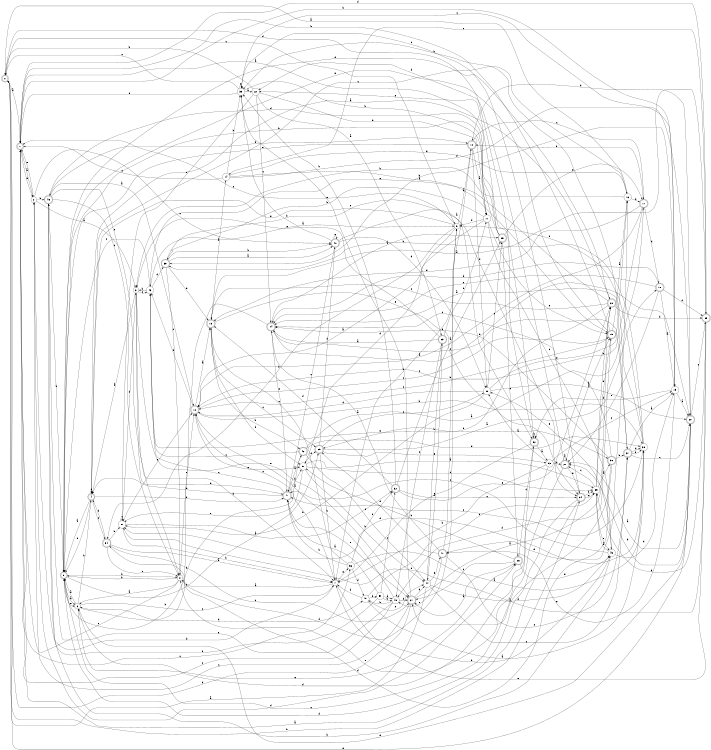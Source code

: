 digraph n46_8 {
__start0 [label="" shape="none"];

rankdir=LR;
size="8,5";

s0 [style="rounded,filled", color="black", fillcolor="white" shape="doublecircle", label="0"];
s1 [style="rounded,filled", color="black", fillcolor="white" shape="doublecircle", label="1"];
s2 [style="filled", color="black", fillcolor="white" shape="circle", label="2"];
s3 [style="filled", color="black", fillcolor="white" shape="circle", label="3"];
s4 [style="rounded,filled", color="black", fillcolor="white" shape="doublecircle", label="4"];
s5 [style="rounded,filled", color="black", fillcolor="white" shape="doublecircle", label="5"];
s6 [style="filled", color="black", fillcolor="white" shape="circle", label="6"];
s7 [style="filled", color="black", fillcolor="white" shape="circle", label="7"];
s8 [style="filled", color="black", fillcolor="white" shape="circle", label="8"];
s9 [style="filled", color="black", fillcolor="white" shape="circle", label="9"];
s10 [style="rounded,filled", color="black", fillcolor="white" shape="doublecircle", label="10"];
s11 [style="filled", color="black", fillcolor="white" shape="circle", label="11"];
s12 [style="rounded,filled", color="black", fillcolor="white" shape="doublecircle", label="12"];
s13 [style="rounded,filled", color="black", fillcolor="white" shape="doublecircle", label="13"];
s14 [style="filled", color="black", fillcolor="white" shape="circle", label="14"];
s15 [style="rounded,filled", color="black", fillcolor="white" shape="doublecircle", label="15"];
s16 [style="filled", color="black", fillcolor="white" shape="circle", label="16"];
s17 [style="rounded,filled", color="black", fillcolor="white" shape="doublecircle", label="17"];
s18 [style="rounded,filled", color="black", fillcolor="white" shape="doublecircle", label="18"];
s19 [style="filled", color="black", fillcolor="white" shape="circle", label="19"];
s20 [style="rounded,filled", color="black", fillcolor="white" shape="doublecircle", label="20"];
s21 [style="rounded,filled", color="black", fillcolor="white" shape="doublecircle", label="21"];
s22 [style="filled", color="black", fillcolor="white" shape="circle", label="22"];
s23 [style="rounded,filled", color="black", fillcolor="white" shape="doublecircle", label="23"];
s24 [style="rounded,filled", color="black", fillcolor="white" shape="doublecircle", label="24"];
s25 [style="rounded,filled", color="black", fillcolor="white" shape="doublecircle", label="25"];
s26 [style="rounded,filled", color="black", fillcolor="white" shape="doublecircle", label="26"];
s27 [style="rounded,filled", color="black", fillcolor="white" shape="doublecircle", label="27"];
s28 [style="rounded,filled", color="black", fillcolor="white" shape="doublecircle", label="28"];
s29 [style="rounded,filled", color="black", fillcolor="white" shape="doublecircle", label="29"];
s30 [style="filled", color="black", fillcolor="white" shape="circle", label="30"];
s31 [style="filled", color="black", fillcolor="white" shape="circle", label="31"];
s32 [style="rounded,filled", color="black", fillcolor="white" shape="doublecircle", label="32"];
s33 [style="filled", color="black", fillcolor="white" shape="circle", label="33"];
s34 [style="rounded,filled", color="black", fillcolor="white" shape="doublecircle", label="34"];
s35 [style="filled", color="black", fillcolor="white" shape="circle", label="35"];
s36 [style="rounded,filled", color="black", fillcolor="white" shape="doublecircle", label="36"];
s37 [style="rounded,filled", color="black", fillcolor="white" shape="doublecircle", label="37"];
s38 [style="filled", color="black", fillcolor="white" shape="circle", label="38"];
s39 [style="rounded,filled", color="black", fillcolor="white" shape="doublecircle", label="39"];
s40 [style="rounded,filled", color="black", fillcolor="white" shape="doublecircle", label="40"];
s41 [style="rounded,filled", color="black", fillcolor="white" shape="doublecircle", label="41"];
s42 [style="rounded,filled", color="black", fillcolor="white" shape="doublecircle", label="42"];
s43 [style="filled", color="black", fillcolor="white" shape="circle", label="43"];
s44 [style="filled", color="black", fillcolor="white" shape="circle", label="44"];
s45 [style="filled", color="black", fillcolor="white" shape="circle", label="45"];
s46 [style="rounded,filled", color="black", fillcolor="white" shape="doublecircle", label="46"];
s47 [style="rounded,filled", color="black", fillcolor="white" shape="doublecircle", label="47"];
s48 [style="filled", color="black", fillcolor="white" shape="circle", label="48"];
s49 [style="filled", color="black", fillcolor="white" shape="circle", label="49"];
s50 [style="filled", color="black", fillcolor="white" shape="circle", label="50"];
s51 [style="filled", color="black", fillcolor="white" shape="circle", label="51"];
s52 [style="rounded,filled", color="black", fillcolor="white" shape="doublecircle", label="52"];
s53 [style="filled", color="black", fillcolor="white" shape="circle", label="53"];
s54 [style="rounded,filled", color="black", fillcolor="white" shape="doublecircle", label="54"];
s55 [style="rounded,filled", color="black", fillcolor="white" shape="doublecircle", label="55"];
s56 [style="filled", color="black", fillcolor="white" shape="circle", label="56"];
s0 -> s1 [label="a"];
s0 -> s34 [label="b"];
s0 -> s9 [label="c"];
s0 -> s52 [label="d"];
s0 -> s20 [label="e"];
s1 -> s2 [label="a"];
s1 -> s19 [label="b"];
s1 -> s56 [label="c"];
s1 -> s55 [label="d"];
s1 -> s2 [label="e"];
s2 -> s3 [label="a"];
s2 -> s46 [label="b"];
s2 -> s40 [label="c"];
s2 -> s26 [label="d"];
s2 -> s1 [label="e"];
s3 -> s4 [label="a"];
s3 -> s7 [label="b"];
s3 -> s43 [label="c"];
s3 -> s41 [label="d"];
s3 -> s27 [label="e"];
s4 -> s5 [label="a"];
s4 -> s41 [label="b"];
s4 -> s54 [label="c"];
s4 -> s5 [label="d"];
s4 -> s4 [label="e"];
s5 -> s6 [label="a"];
s5 -> s8 [label="b"];
s5 -> s29 [label="c"];
s5 -> s28 [label="d"];
s5 -> s6 [label="e"];
s6 -> s5 [label="a"];
s6 -> s4 [label="b"];
s6 -> s7 [label="c"];
s6 -> s49 [label="d"];
s6 -> s26 [label="e"];
s7 -> s8 [label="a"];
s7 -> s45 [label="b"];
s7 -> s12 [label="c"];
s7 -> s46 [label="d"];
s7 -> s56 [label="e"];
s8 -> s6 [label="a"];
s8 -> s5 [label="b"];
s8 -> s1 [label="c"];
s8 -> s9 [label="d"];
s8 -> s12 [label="e"];
s9 -> s10 [label="a"];
s9 -> s54 [label="b"];
s9 -> s1 [label="c"];
s9 -> s51 [label="d"];
s9 -> s4 [label="e"];
s10 -> s11 [label="a"];
s10 -> s7 [label="b"];
s10 -> s17 [label="c"];
s10 -> s30 [label="d"];
s10 -> s5 [label="e"];
s11 -> s12 [label="a"];
s11 -> s39 [label="b"];
s11 -> s45 [label="c"];
s11 -> s9 [label="d"];
s11 -> s15 [label="e"];
s12 -> s13 [label="a"];
s12 -> s38 [label="b"];
s12 -> s15 [label="c"];
s12 -> s43 [label="d"];
s12 -> s51 [label="e"];
s13 -> s14 [label="a"];
s13 -> s42 [label="b"];
s13 -> s29 [label="c"];
s13 -> s51 [label="d"];
s13 -> s34 [label="e"];
s14 -> s15 [label="a"];
s14 -> s33 [label="b"];
s14 -> s1 [label="c"];
s14 -> s20 [label="d"];
s14 -> s16 [label="e"];
s15 -> s16 [label="a"];
s15 -> s1 [label="b"];
s15 -> s12 [label="c"];
s15 -> s48 [label="d"];
s15 -> s5 [label="e"];
s16 -> s0 [label="a"];
s16 -> s3 [label="b"];
s16 -> s4 [label="c"];
s16 -> s17 [label="d"];
s16 -> s47 [label="e"];
s17 -> s12 [label="a"];
s17 -> s10 [label="b"];
s17 -> s12 [label="c"];
s17 -> s18 [label="d"];
s17 -> s13 [label="e"];
s18 -> s19 [label="a"];
s18 -> s24 [label="b"];
s18 -> s24 [label="c"];
s18 -> s55 [label="d"];
s18 -> s21 [label="e"];
s19 -> s20 [label="a"];
s19 -> s39 [label="b"];
s19 -> s33 [label="c"];
s19 -> s52 [label="d"];
s19 -> s47 [label="e"];
s20 -> s21 [label="a"];
s20 -> s21 [label="b"];
s20 -> s55 [label="c"];
s20 -> s10 [label="d"];
s20 -> s6 [label="e"];
s21 -> s21 [label="a"];
s21 -> s15 [label="b"];
s21 -> s5 [label="c"];
s21 -> s22 [label="d"];
s21 -> s34 [label="e"];
s22 -> s23 [label="a"];
s22 -> s0 [label="b"];
s22 -> s24 [label="c"];
s22 -> s11 [label="d"];
s22 -> s31 [label="e"];
s23 -> s24 [label="a"];
s23 -> s11 [label="b"];
s23 -> s48 [label="c"];
s23 -> s44 [label="d"];
s23 -> s3 [label="e"];
s24 -> s25 [label="a"];
s24 -> s5 [label="b"];
s24 -> s37 [label="c"];
s24 -> s20 [label="d"];
s24 -> s41 [label="e"];
s25 -> s1 [label="a"];
s25 -> s5 [label="b"];
s25 -> s26 [label="c"];
s25 -> s46 [label="d"];
s25 -> s17 [label="e"];
s26 -> s27 [label="a"];
s26 -> s51 [label="b"];
s26 -> s27 [label="c"];
s26 -> s52 [label="d"];
s26 -> s45 [label="e"];
s27 -> s28 [label="a"];
s27 -> s0 [label="b"];
s27 -> s2 [label="c"];
s27 -> s44 [label="d"];
s27 -> s33 [label="e"];
s28 -> s4 [label="a"];
s28 -> s29 [label="b"];
s28 -> s13 [label="c"];
s28 -> s55 [label="d"];
s28 -> s43 [label="e"];
s29 -> s18 [label="a"];
s29 -> s7 [label="b"];
s29 -> s30 [label="c"];
s29 -> s40 [label="d"];
s29 -> s53 [label="e"];
s30 -> s20 [label="a"];
s30 -> s31 [label="b"];
s30 -> s25 [label="c"];
s30 -> s12 [label="d"];
s30 -> s16 [label="e"];
s31 -> s32 [label="a"];
s31 -> s7 [label="b"];
s31 -> s31 [label="c"];
s31 -> s3 [label="d"];
s31 -> s12 [label="e"];
s32 -> s25 [label="a"];
s32 -> s33 [label="b"];
s32 -> s34 [label="c"];
s32 -> s13 [label="d"];
s32 -> s28 [label="e"];
s33 -> s22 [label="a"];
s33 -> s11 [label="b"];
s33 -> s0 [label="c"];
s33 -> s1 [label="d"];
s33 -> s33 [label="e"];
s34 -> s1 [label="a"];
s34 -> s35 [label="b"];
s34 -> s33 [label="c"];
s34 -> s5 [label="d"];
s34 -> s35 [label="e"];
s35 -> s36 [label="a"];
s35 -> s28 [label="b"];
s35 -> s21 [label="c"];
s35 -> s15 [label="d"];
s35 -> s45 [label="e"];
s36 -> s27 [label="a"];
s36 -> s37 [label="b"];
s36 -> s24 [label="c"];
s36 -> s54 [label="d"];
s36 -> s24 [label="e"];
s37 -> s19 [label="a"];
s37 -> s33 [label="b"];
s37 -> s20 [label="c"];
s37 -> s38 [label="d"];
s37 -> s38 [label="e"];
s38 -> s24 [label="a"];
s38 -> s39 [label="b"];
s38 -> s41 [label="c"];
s38 -> s31 [label="d"];
s38 -> s9 [label="e"];
s39 -> s40 [label="a"];
s39 -> s40 [label="b"];
s39 -> s8 [label="c"];
s39 -> s13 [label="d"];
s39 -> s52 [label="e"];
s40 -> s34 [label="a"];
s40 -> s33 [label="b"];
s40 -> s41 [label="c"];
s40 -> s30 [label="d"];
s40 -> s40 [label="e"];
s41 -> s42 [label="a"];
s41 -> s51 [label="b"];
s41 -> s43 [label="c"];
s41 -> s4 [label="d"];
s41 -> s27 [label="e"];
s42 -> s17 [label="a"];
s42 -> s6 [label="b"];
s42 -> s43 [label="c"];
s42 -> s38 [label="d"];
s42 -> s44 [label="e"];
s43 -> s9 [label="a"];
s43 -> s3 [label="b"];
s43 -> s5 [label="c"];
s43 -> s39 [label="d"];
s43 -> s36 [label="e"];
s44 -> s0 [label="a"];
s44 -> s23 [label="b"];
s44 -> s37 [label="c"];
s44 -> s45 [label="d"];
s44 -> s47 [label="e"];
s45 -> s35 [label="a"];
s45 -> s46 [label="b"];
s45 -> s41 [label="c"];
s45 -> s19 [label="d"];
s45 -> s30 [label="e"];
s46 -> s12 [label="a"];
s46 -> s5 [label="b"];
s46 -> s8 [label="c"];
s46 -> s10 [label="d"];
s46 -> s8 [label="e"];
s47 -> s24 [label="a"];
s47 -> s9 [label="b"];
s47 -> s37 [label="c"];
s47 -> s29 [label="d"];
s47 -> s48 [label="e"];
s48 -> s12 [label="a"];
s48 -> s49 [label="b"];
s48 -> s1 [label="c"];
s48 -> s27 [label="d"];
s48 -> s46 [label="e"];
s49 -> s38 [label="a"];
s49 -> s50 [label="b"];
s49 -> s35 [label="c"];
s49 -> s7 [label="d"];
s49 -> s44 [label="e"];
s50 -> s41 [label="a"];
s50 -> s48 [label="b"];
s50 -> s32 [label="c"];
s50 -> s48 [label="d"];
s50 -> s2 [label="e"];
s51 -> s35 [label="a"];
s51 -> s44 [label="b"];
s51 -> s35 [label="c"];
s51 -> s29 [label="d"];
s51 -> s31 [label="e"];
s52 -> s53 [label="a"];
s52 -> s52 [label="b"];
s52 -> s7 [label="c"];
s52 -> s6 [label="d"];
s52 -> s22 [label="e"];
s53 -> s30 [label="a"];
s53 -> s7 [label="b"];
s53 -> s19 [label="c"];
s53 -> s21 [label="d"];
s53 -> s8 [label="e"];
s54 -> s7 [label="a"];
s54 -> s31 [label="b"];
s54 -> s27 [label="c"];
s54 -> s4 [label="d"];
s54 -> s8 [label="e"];
s55 -> s13 [label="a"];
s55 -> s35 [label="b"];
s55 -> s14 [label="c"];
s55 -> s31 [label="d"];
s55 -> s7 [label="e"];
s56 -> s38 [label="a"];
s56 -> s41 [label="b"];
s56 -> s13 [label="c"];
s56 -> s49 [label="d"];
s56 -> s32 [label="e"];

}